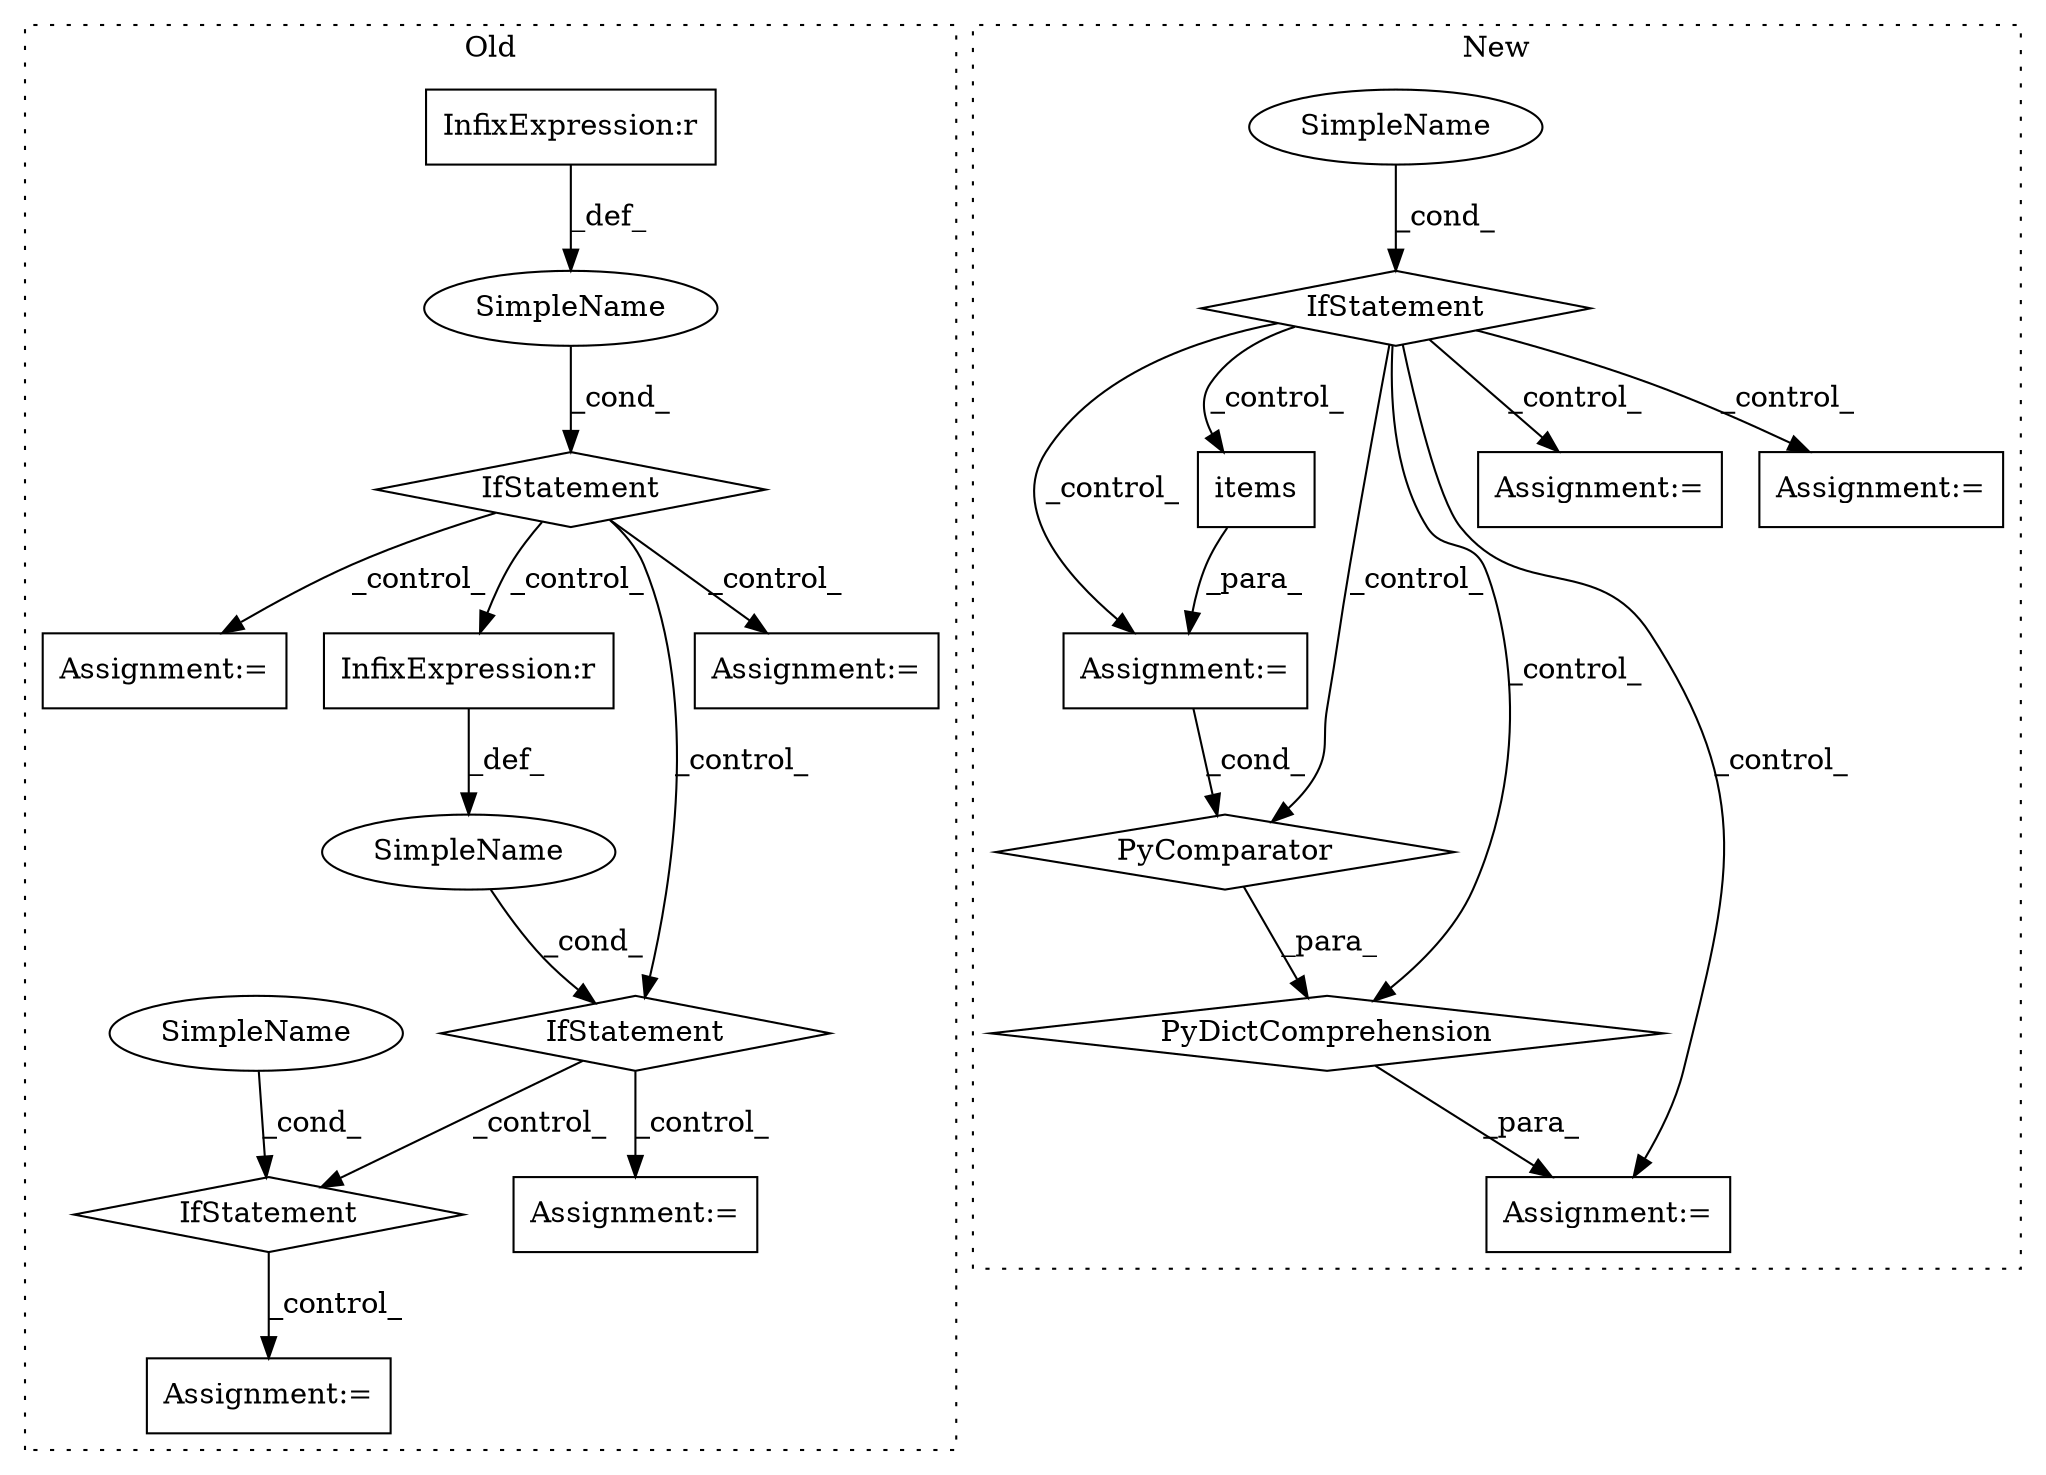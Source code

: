 digraph G {
subgraph cluster0 {
1 [label="IfStatement" a="25" s="6548,6580" l="4,2" shape="diamond"];
6 [label="Assignment:=" a="7" s="6936" l="1" shape="box"];
7 [label="SimpleName" a="42" s="" l="" shape="ellipse"];
8 [label="InfixExpression:r" a="27" s="6571" l="4" shape="box"];
12 [label="InfixExpression:r" a="27" s="7037" l="4" shape="box"];
13 [label="IfStatement" a="25" s="7014,7058" l="4,2" shape="diamond"];
14 [label="SimpleName" a="42" s="" l="" shape="ellipse"];
15 [label="IfStatement" a="25" s="7322,7365" l="4,2" shape="diamond"];
16 [label="Assignment:=" a="7" s="6628" l="1" shape="box"];
17 [label="SimpleName" a="42" s="" l="" shape="ellipse"];
18 [label="Assignment:=" a="7" s="7387" l="1" shape="box"];
19 [label="Assignment:=" a="7" s="7248" l="1" shape="box"];
label = "Old";
style="dotted";
}
subgraph cluster1 {
2 [label="PyDictComprehension" a="110" s="7210" l="201" shape="diamond"];
3 [label="Assignment:=" a="7" s="7324" l="79" shape="box"];
4 [label="PyComparator" a="113" s="7324" l="79" shape="diamond"];
5 [label="Assignment:=" a="7" s="7196" l="14" shape="box"];
9 [label="items" a="32" s="7343" l="7" shape="box"];
10 [label="IfStatement" a="25" s="7102,7135" l="8,2" shape="diamond"];
11 [label="SimpleName" a="42" s="" l="" shape="ellipse"];
20 [label="Assignment:=" a="7" s="7520" l="1" shape="box"];
21 [label="Assignment:=" a="7" s="7153" l="1" shape="box"];
label = "New";
style="dotted";
}
1 -> 13 [label="_control_"];
1 -> 12 [label="_control_"];
1 -> 6 [label="_control_"];
1 -> 16 [label="_control_"];
2 -> 5 [label="_para_"];
3 -> 4 [label="_cond_"];
4 -> 2 [label="_para_"];
7 -> 1 [label="_cond_"];
8 -> 7 [label="_def_"];
9 -> 3 [label="_para_"];
10 -> 4 [label="_control_"];
10 -> 9 [label="_control_"];
10 -> 2 [label="_control_"];
10 -> 3 [label="_control_"];
10 -> 5 [label="_control_"];
10 -> 21 [label="_control_"];
10 -> 20 [label="_control_"];
11 -> 10 [label="_cond_"];
12 -> 14 [label="_def_"];
13 -> 15 [label="_control_"];
13 -> 19 [label="_control_"];
14 -> 13 [label="_cond_"];
15 -> 18 [label="_control_"];
17 -> 15 [label="_cond_"];
}